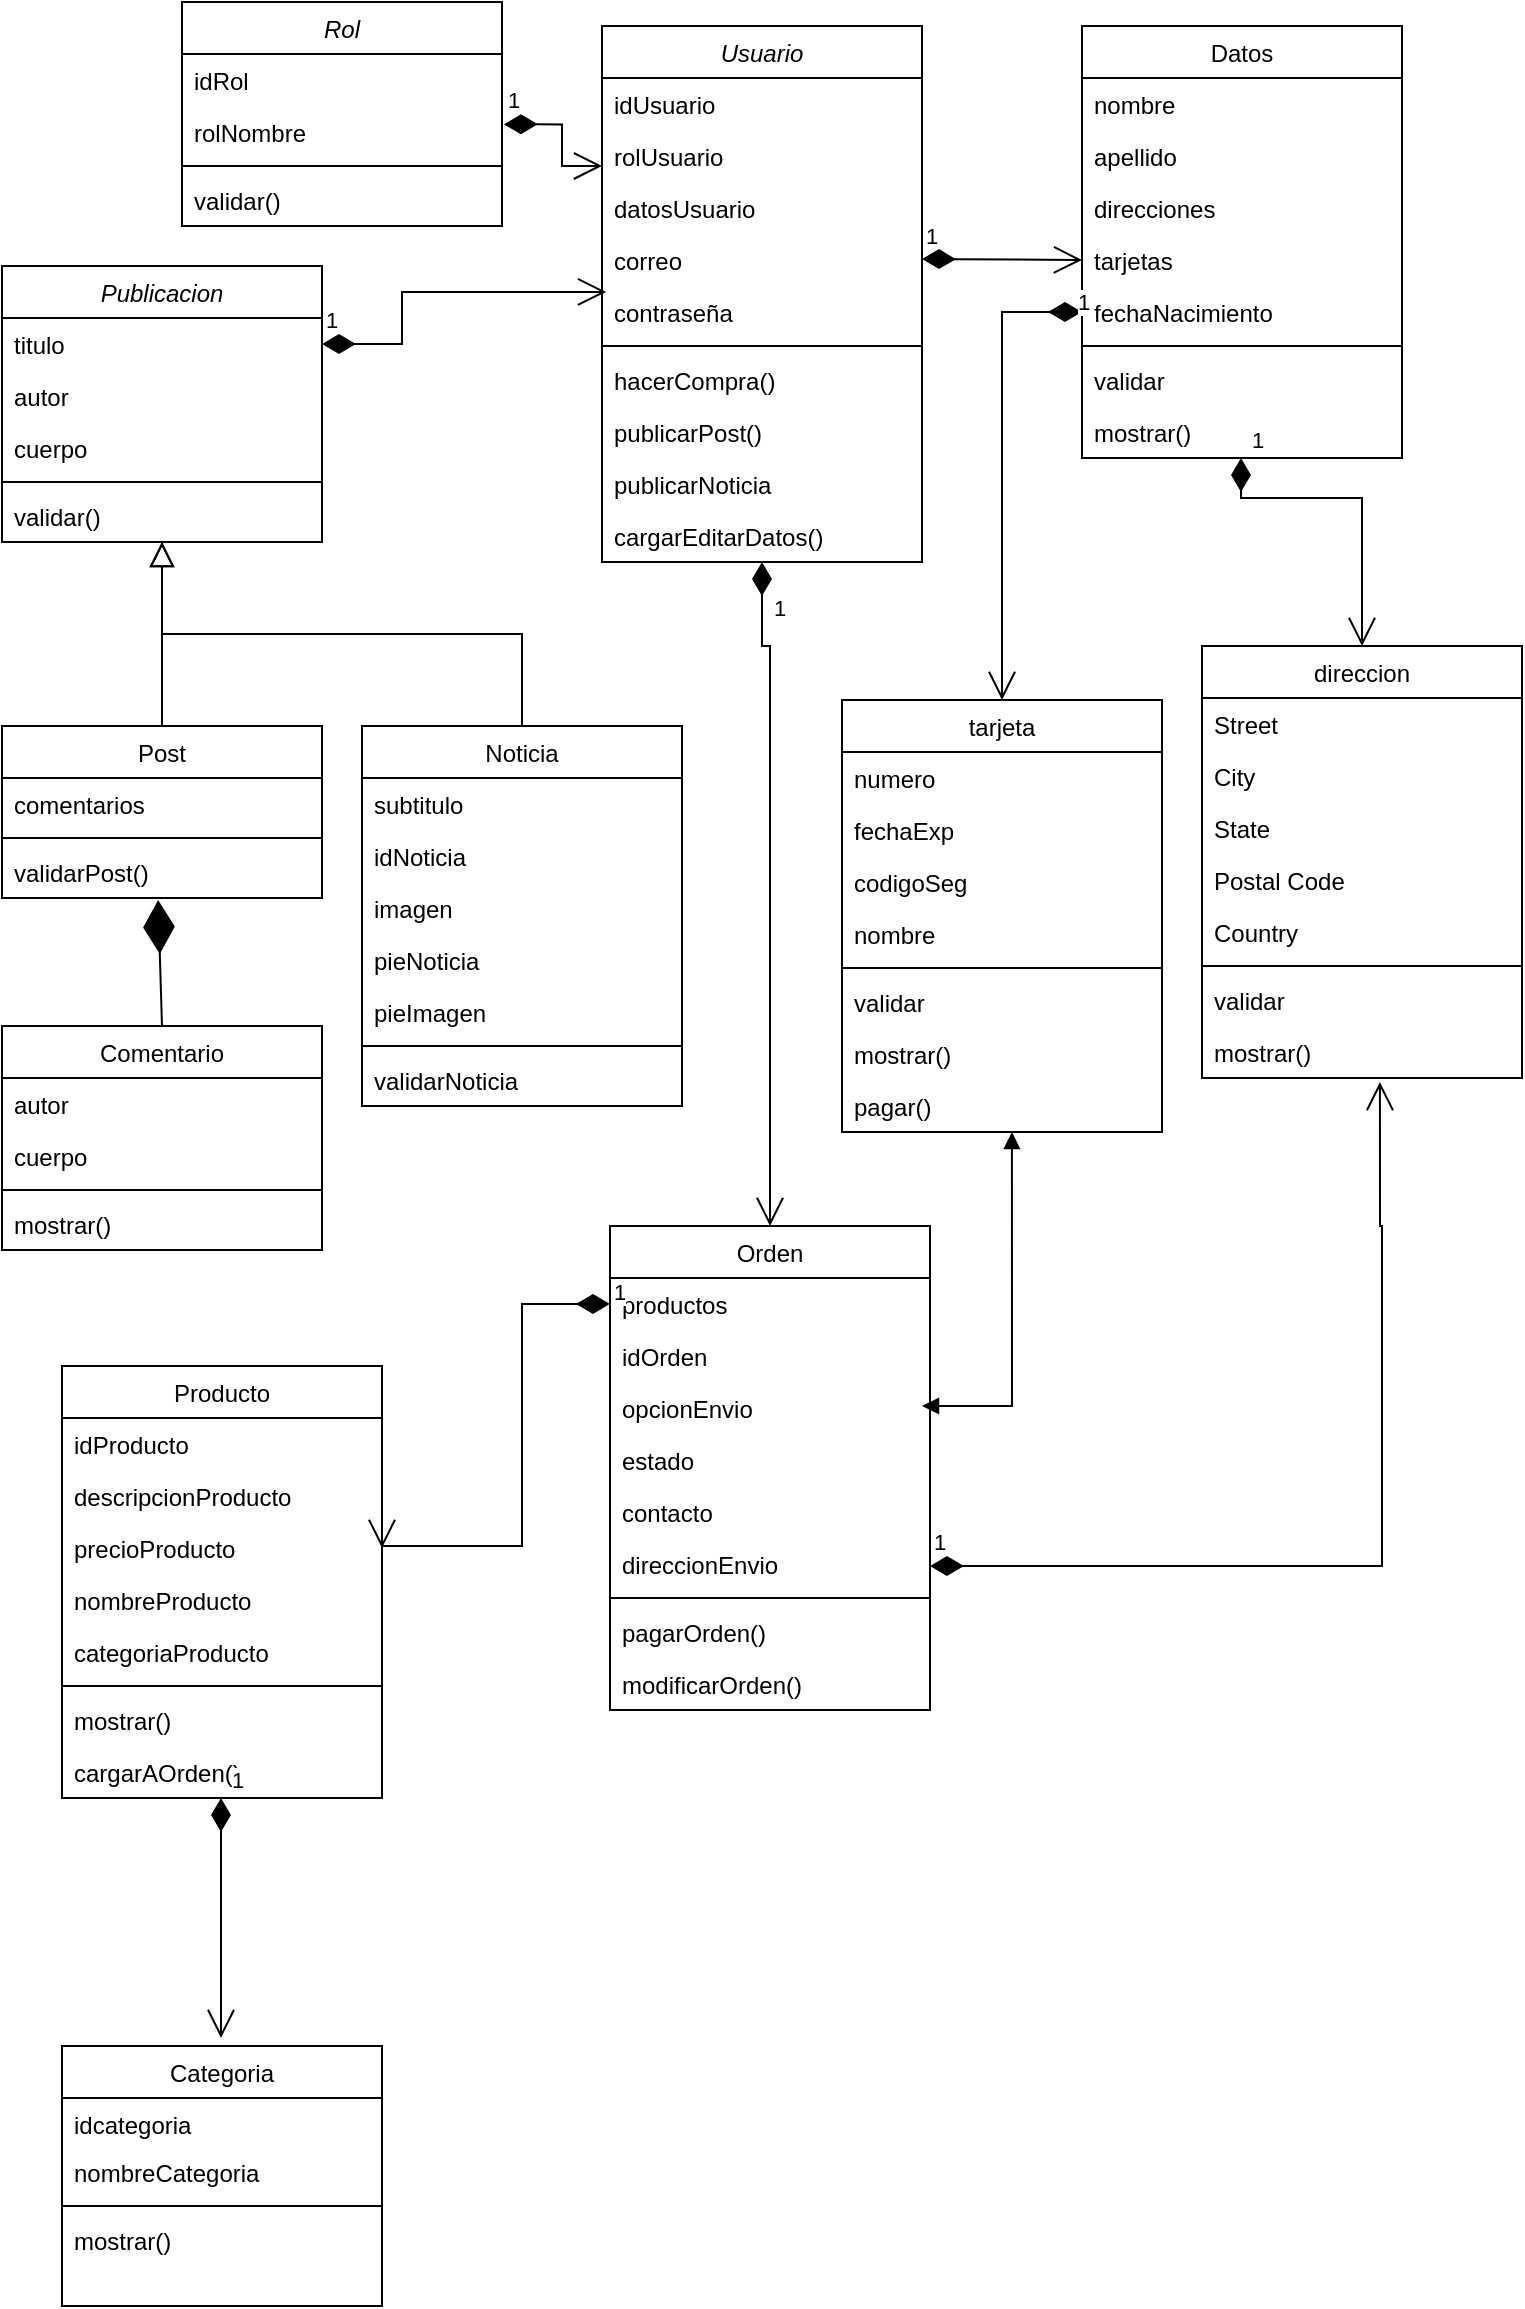 <mxfile version="20.5.1" type="device"><diagram id="C5RBs43oDa-KdzZeNtuy" name="Page-1"><mxGraphModel dx="782" dy="1605" grid="1" gridSize="10" guides="1" tooltips="1" connect="1" arrows="1" fold="1" page="1" pageScale="1" pageWidth="827" pageHeight="1169" math="0" shadow="0"><root><mxCell id="WIyWlLk6GJQsqaUBKTNV-0"/><mxCell id="WIyWlLk6GJQsqaUBKTNV-1" parent="WIyWlLk6GJQsqaUBKTNV-0"/><mxCell id="zkfFHV4jXpPFQw0GAbJ--0" value="Publicacion" style="swimlane;fontStyle=2;align=center;verticalAlign=top;childLayout=stackLayout;horizontal=1;startSize=26;horizontalStack=0;resizeParent=1;resizeLast=0;collapsible=1;marginBottom=0;rounded=0;shadow=0;strokeWidth=1;" parent="WIyWlLk6GJQsqaUBKTNV-1" vertex="1"><mxGeometry x="30" y="130" width="160" height="138" as="geometry"><mxRectangle x="220" y="120" width="160" height="26" as="alternateBounds"/></mxGeometry></mxCell><mxCell id="zkfFHV4jXpPFQw0GAbJ--1" value="titulo" style="text;align=left;verticalAlign=top;spacingLeft=4;spacingRight=4;overflow=hidden;rotatable=0;points=[[0,0.5],[1,0.5]];portConstraint=eastwest;" parent="zkfFHV4jXpPFQw0GAbJ--0" vertex="1"><mxGeometry y="26" width="160" height="26" as="geometry"/></mxCell><mxCell id="zkfFHV4jXpPFQw0GAbJ--2" value="autor" style="text;align=left;verticalAlign=top;spacingLeft=4;spacingRight=4;overflow=hidden;rotatable=0;points=[[0,0.5],[1,0.5]];portConstraint=eastwest;rounded=0;shadow=0;html=0;" parent="zkfFHV4jXpPFQw0GAbJ--0" vertex="1"><mxGeometry y="52" width="160" height="26" as="geometry"/></mxCell><mxCell id="zkfFHV4jXpPFQw0GAbJ--3" value="cuerpo" style="text;align=left;verticalAlign=top;spacingLeft=4;spacingRight=4;overflow=hidden;rotatable=0;points=[[0,0.5],[1,0.5]];portConstraint=eastwest;rounded=0;shadow=0;html=0;" parent="zkfFHV4jXpPFQw0GAbJ--0" vertex="1"><mxGeometry y="78" width="160" height="26" as="geometry"/></mxCell><mxCell id="zkfFHV4jXpPFQw0GAbJ--4" value="" style="line;html=1;strokeWidth=1;align=left;verticalAlign=middle;spacingTop=-1;spacingLeft=3;spacingRight=3;rotatable=0;labelPosition=right;points=[];portConstraint=eastwest;" parent="zkfFHV4jXpPFQw0GAbJ--0" vertex="1"><mxGeometry y="104" width="160" height="8" as="geometry"/></mxCell><mxCell id="zkfFHV4jXpPFQw0GAbJ--5" value="validar()" style="text;align=left;verticalAlign=top;spacingLeft=4;spacingRight=4;overflow=hidden;rotatable=0;points=[[0,0.5],[1,0.5]];portConstraint=eastwest;" parent="zkfFHV4jXpPFQw0GAbJ--0" vertex="1"><mxGeometry y="112" width="160" height="26" as="geometry"/></mxCell><mxCell id="zkfFHV4jXpPFQw0GAbJ--6" value="Post" style="swimlane;fontStyle=0;align=center;verticalAlign=top;childLayout=stackLayout;horizontal=1;startSize=26;horizontalStack=0;resizeParent=1;resizeLast=0;collapsible=1;marginBottom=0;rounded=0;shadow=0;strokeWidth=1;" parent="WIyWlLk6GJQsqaUBKTNV-1" vertex="1"><mxGeometry x="30" y="360" width="160" height="86" as="geometry"><mxRectangle x="130" y="380" width="160" height="26" as="alternateBounds"/></mxGeometry></mxCell><mxCell id="zkfFHV4jXpPFQw0GAbJ--7" value="comentarios" style="text;align=left;verticalAlign=top;spacingLeft=4;spacingRight=4;overflow=hidden;rotatable=0;points=[[0,0.5],[1,0.5]];portConstraint=eastwest;" parent="zkfFHV4jXpPFQw0GAbJ--6" vertex="1"><mxGeometry y="26" width="160" height="26" as="geometry"/></mxCell><mxCell id="zkfFHV4jXpPFQw0GAbJ--9" value="" style="line;html=1;strokeWidth=1;align=left;verticalAlign=middle;spacingTop=-1;spacingLeft=3;spacingRight=3;rotatable=0;labelPosition=right;points=[];portConstraint=eastwest;" parent="zkfFHV4jXpPFQw0GAbJ--6" vertex="1"><mxGeometry y="52" width="160" height="8" as="geometry"/></mxCell><mxCell id="zkfFHV4jXpPFQw0GAbJ--11" value="validarPost()" style="text;align=left;verticalAlign=top;spacingLeft=4;spacingRight=4;overflow=hidden;rotatable=0;points=[[0,0.5],[1,0.5]];portConstraint=eastwest;" parent="zkfFHV4jXpPFQw0GAbJ--6" vertex="1"><mxGeometry y="60" width="160" height="26" as="geometry"/></mxCell><mxCell id="zkfFHV4jXpPFQw0GAbJ--12" value="" style="endArrow=block;endSize=10;endFill=0;shadow=0;strokeWidth=1;rounded=0;edgeStyle=elbowEdgeStyle;elbow=vertical;" parent="WIyWlLk6GJQsqaUBKTNV-1" source="zkfFHV4jXpPFQw0GAbJ--6" target="zkfFHV4jXpPFQw0GAbJ--0" edge="1"><mxGeometry width="160" relative="1" as="geometry"><mxPoint x="200" y="203" as="sourcePoint"/><mxPoint x="200" y="203" as="targetPoint"/></mxGeometry></mxCell><mxCell id="zkfFHV4jXpPFQw0GAbJ--13" value="Noticia" style="swimlane;fontStyle=0;align=center;verticalAlign=top;childLayout=stackLayout;horizontal=1;startSize=26;horizontalStack=0;resizeParent=1;resizeLast=0;collapsible=1;marginBottom=0;rounded=0;shadow=0;strokeWidth=1;" parent="WIyWlLk6GJQsqaUBKTNV-1" vertex="1"><mxGeometry x="210" y="360" width="160" height="190" as="geometry"><mxRectangle x="340" y="380" width="170" height="26" as="alternateBounds"/></mxGeometry></mxCell><mxCell id="zkfFHV4jXpPFQw0GAbJ--14" value="subtitulo" style="text;align=left;verticalAlign=top;spacingLeft=4;spacingRight=4;overflow=hidden;rotatable=0;points=[[0,0.5],[1,0.5]];portConstraint=eastwest;" parent="zkfFHV4jXpPFQw0GAbJ--13" vertex="1"><mxGeometry y="26" width="160" height="26" as="geometry"/></mxCell><mxCell id="FnfgH-pdhBCsWZ1QdziP-16" value="idNoticia" style="text;align=left;verticalAlign=top;spacingLeft=4;spacingRight=4;overflow=hidden;rotatable=0;points=[[0,0.5],[1,0.5]];portConstraint=eastwest;" vertex="1" parent="zkfFHV4jXpPFQw0GAbJ--13"><mxGeometry y="52" width="160" height="26" as="geometry"/></mxCell><mxCell id="FnfgH-pdhBCsWZ1QdziP-15" value="imagen" style="text;align=left;verticalAlign=top;spacingLeft=4;spacingRight=4;overflow=hidden;rotatable=0;points=[[0,0.5],[1,0.5]];portConstraint=eastwest;" vertex="1" parent="zkfFHV4jXpPFQw0GAbJ--13"><mxGeometry y="78" width="160" height="26" as="geometry"/></mxCell><mxCell id="FnfgH-pdhBCsWZ1QdziP-13" value="pieNoticia" style="text;align=left;verticalAlign=top;spacingLeft=4;spacingRight=4;overflow=hidden;rotatable=0;points=[[0,0.5],[1,0.5]];portConstraint=eastwest;" vertex="1" parent="zkfFHV4jXpPFQw0GAbJ--13"><mxGeometry y="104" width="160" height="26" as="geometry"/></mxCell><mxCell id="FnfgH-pdhBCsWZ1QdziP-14" value="pieImagen" style="text;align=left;verticalAlign=top;spacingLeft=4;spacingRight=4;overflow=hidden;rotatable=0;points=[[0,0.5],[1,0.5]];portConstraint=eastwest;" vertex="1" parent="zkfFHV4jXpPFQw0GAbJ--13"><mxGeometry y="130" width="160" height="26" as="geometry"/></mxCell><mxCell id="zkfFHV4jXpPFQw0GAbJ--15" value="" style="line;html=1;strokeWidth=1;align=left;verticalAlign=middle;spacingTop=-1;spacingLeft=3;spacingRight=3;rotatable=0;labelPosition=right;points=[];portConstraint=eastwest;" parent="zkfFHV4jXpPFQw0GAbJ--13" vertex="1"><mxGeometry y="156" width="160" height="8" as="geometry"/></mxCell><mxCell id="FnfgH-pdhBCsWZ1QdziP-12" value="validarNoticia" style="text;align=left;verticalAlign=top;spacingLeft=4;spacingRight=4;overflow=hidden;rotatable=0;points=[[0,0.5],[1,0.5]];portConstraint=eastwest;" vertex="1" parent="zkfFHV4jXpPFQw0GAbJ--13"><mxGeometry y="164" width="160" height="26" as="geometry"/></mxCell><mxCell id="zkfFHV4jXpPFQw0GAbJ--16" value="" style="endArrow=block;endSize=10;endFill=0;shadow=0;strokeWidth=1;rounded=0;edgeStyle=elbowEdgeStyle;elbow=vertical;" parent="WIyWlLk6GJQsqaUBKTNV-1" source="zkfFHV4jXpPFQw0GAbJ--13" target="zkfFHV4jXpPFQw0GAbJ--0" edge="1"><mxGeometry width="160" relative="1" as="geometry"><mxPoint x="210" y="373" as="sourcePoint"/><mxPoint x="310" y="271" as="targetPoint"/></mxGeometry></mxCell><mxCell id="zkfFHV4jXpPFQw0GAbJ--17" value="Datos" style="swimlane;fontStyle=0;align=center;verticalAlign=top;childLayout=stackLayout;horizontal=1;startSize=26;horizontalStack=0;resizeParent=1;resizeLast=0;collapsible=1;marginBottom=0;rounded=0;shadow=0;strokeWidth=1;" parent="WIyWlLk6GJQsqaUBKTNV-1" vertex="1"><mxGeometry x="570" y="10" width="160" height="216" as="geometry"><mxRectangle x="550" y="140" width="160" height="26" as="alternateBounds"/></mxGeometry></mxCell><mxCell id="zkfFHV4jXpPFQw0GAbJ--18" value="nombre" style="text;align=left;verticalAlign=top;spacingLeft=4;spacingRight=4;overflow=hidden;rotatable=0;points=[[0,0.5],[1,0.5]];portConstraint=eastwest;" parent="zkfFHV4jXpPFQw0GAbJ--17" vertex="1"><mxGeometry y="26" width="160" height="26" as="geometry"/></mxCell><mxCell id="zkfFHV4jXpPFQw0GAbJ--19" value="apellido" style="text;align=left;verticalAlign=top;spacingLeft=4;spacingRight=4;overflow=hidden;rotatable=0;points=[[0,0.5],[1,0.5]];portConstraint=eastwest;rounded=0;shadow=0;html=0;" parent="zkfFHV4jXpPFQw0GAbJ--17" vertex="1"><mxGeometry y="52" width="160" height="26" as="geometry"/></mxCell><mxCell id="zkfFHV4jXpPFQw0GAbJ--20" value="direcciones" style="text;align=left;verticalAlign=top;spacingLeft=4;spacingRight=4;overflow=hidden;rotatable=0;points=[[0,0.5],[1,0.5]];portConstraint=eastwest;rounded=0;shadow=0;html=0;" parent="zkfFHV4jXpPFQw0GAbJ--17" vertex="1"><mxGeometry y="78" width="160" height="26" as="geometry"/></mxCell><mxCell id="FnfgH-pdhBCsWZ1QdziP-44" value="1" style="endArrow=open;html=1;endSize=12;startArrow=diamondThin;startSize=14;startFill=1;edgeStyle=orthogonalEdgeStyle;align=left;verticalAlign=bottom;rounded=0;entryX=0;entryY=0.5;entryDx=0;entryDy=0;" edge="1" parent="zkfFHV4jXpPFQw0GAbJ--17" target="zkfFHV4jXpPFQw0GAbJ--21"><mxGeometry x="-1" y="3" relative="1" as="geometry"><mxPoint x="-80" y="116.5" as="sourcePoint"/><mxPoint x="80" y="116.5" as="targetPoint"/><Array as="points"/></mxGeometry></mxCell><mxCell id="zkfFHV4jXpPFQw0GAbJ--21" value="tarjetas" style="text;align=left;verticalAlign=top;spacingLeft=4;spacingRight=4;overflow=hidden;rotatable=0;points=[[0,0.5],[1,0.5]];portConstraint=eastwest;rounded=0;shadow=0;html=0;" parent="zkfFHV4jXpPFQw0GAbJ--17" vertex="1"><mxGeometry y="104" width="160" height="26" as="geometry"/></mxCell><mxCell id="zkfFHV4jXpPFQw0GAbJ--22" value="fechaNacimiento" style="text;align=left;verticalAlign=top;spacingLeft=4;spacingRight=4;overflow=hidden;rotatable=0;points=[[0,0.5],[1,0.5]];portConstraint=eastwest;rounded=0;shadow=0;html=0;" parent="zkfFHV4jXpPFQw0GAbJ--17" vertex="1"><mxGeometry y="130" width="160" height="26" as="geometry"/></mxCell><mxCell id="zkfFHV4jXpPFQw0GAbJ--23" value="" style="line;html=1;strokeWidth=1;align=left;verticalAlign=middle;spacingTop=-1;spacingLeft=3;spacingRight=3;rotatable=0;labelPosition=right;points=[];portConstraint=eastwest;" parent="zkfFHV4jXpPFQw0GAbJ--17" vertex="1"><mxGeometry y="156" width="160" height="8" as="geometry"/></mxCell><mxCell id="zkfFHV4jXpPFQw0GAbJ--24" value="validar" style="text;align=left;verticalAlign=top;spacingLeft=4;spacingRight=4;overflow=hidden;rotatable=0;points=[[0,0.5],[1,0.5]];portConstraint=eastwest;" parent="zkfFHV4jXpPFQw0GAbJ--17" vertex="1"><mxGeometry y="164" width="160" height="26" as="geometry"/></mxCell><mxCell id="zkfFHV4jXpPFQw0GAbJ--25" value="mostrar()" style="text;align=left;verticalAlign=top;spacingLeft=4;spacingRight=4;overflow=hidden;rotatable=0;points=[[0,0.5],[1,0.5]];portConstraint=eastwest;" parent="zkfFHV4jXpPFQw0GAbJ--17" vertex="1"><mxGeometry y="190" width="160" height="26" as="geometry"/></mxCell><mxCell id="FnfgH-pdhBCsWZ1QdziP-1" value="Usuario" style="swimlane;fontStyle=2;align=center;verticalAlign=top;childLayout=stackLayout;horizontal=1;startSize=26;horizontalStack=0;resizeParent=1;resizeLast=0;collapsible=1;marginBottom=0;rounded=0;shadow=0;strokeWidth=1;" vertex="1" parent="WIyWlLk6GJQsqaUBKTNV-1"><mxGeometry x="330" y="10" width="160" height="268" as="geometry"><mxRectangle x="330" y="10" width="160" height="26" as="alternateBounds"/></mxGeometry></mxCell><mxCell id="FnfgH-pdhBCsWZ1QdziP-2" value="idUsuario" style="text;align=left;verticalAlign=top;spacingLeft=4;spacingRight=4;overflow=hidden;rotatable=0;points=[[0,0.5],[1,0.5]];portConstraint=eastwest;" vertex="1" parent="FnfgH-pdhBCsWZ1QdziP-1"><mxGeometry y="26" width="160" height="26" as="geometry"/></mxCell><mxCell id="FnfgH-pdhBCsWZ1QdziP-11" value="rolUsuario" style="text;align=left;verticalAlign=top;spacingLeft=4;spacingRight=4;overflow=hidden;rotatable=0;points=[[0,0.5],[1,0.5]];portConstraint=eastwest;" vertex="1" parent="FnfgH-pdhBCsWZ1QdziP-1"><mxGeometry y="52" width="160" height="26" as="geometry"/></mxCell><mxCell id="FnfgH-pdhBCsWZ1QdziP-7" value="datosUsuario" style="text;align=left;verticalAlign=top;spacingLeft=4;spacingRight=4;overflow=hidden;rotatable=0;points=[[0,0.5],[1,0.5]];portConstraint=eastwest;" vertex="1" parent="FnfgH-pdhBCsWZ1QdziP-1"><mxGeometry y="78" width="160" height="26" as="geometry"/></mxCell><mxCell id="FnfgH-pdhBCsWZ1QdziP-3" value="correo" style="text;align=left;verticalAlign=top;spacingLeft=4;spacingRight=4;overflow=hidden;rotatable=0;points=[[0,0.5],[1,0.5]];portConstraint=eastwest;rounded=0;shadow=0;html=0;" vertex="1" parent="FnfgH-pdhBCsWZ1QdziP-1"><mxGeometry y="104" width="160" height="26" as="geometry"/></mxCell><mxCell id="FnfgH-pdhBCsWZ1QdziP-4" value="contraseña" style="text;align=left;verticalAlign=top;spacingLeft=4;spacingRight=4;overflow=hidden;rotatable=0;points=[[0,0.5],[1,0.5]];portConstraint=eastwest;rounded=0;shadow=0;html=0;" vertex="1" parent="FnfgH-pdhBCsWZ1QdziP-1"><mxGeometry y="130" width="160" height="26" as="geometry"/></mxCell><mxCell id="FnfgH-pdhBCsWZ1QdziP-5" value="" style="line;html=1;strokeWidth=1;align=left;verticalAlign=middle;spacingTop=-1;spacingLeft=3;spacingRight=3;rotatable=0;labelPosition=right;points=[];portConstraint=eastwest;" vertex="1" parent="FnfgH-pdhBCsWZ1QdziP-1"><mxGeometry y="156" width="160" height="8" as="geometry"/></mxCell><mxCell id="FnfgH-pdhBCsWZ1QdziP-6" value="hacerCompra()" style="text;align=left;verticalAlign=top;spacingLeft=4;spacingRight=4;overflow=hidden;rotatable=0;points=[[0,0.5],[1,0.5]];portConstraint=eastwest;" vertex="1" parent="FnfgH-pdhBCsWZ1QdziP-1"><mxGeometry y="164" width="160" height="26" as="geometry"/></mxCell><mxCell id="FnfgH-pdhBCsWZ1QdziP-8" value="publicarPost()" style="text;align=left;verticalAlign=top;spacingLeft=4;spacingRight=4;overflow=hidden;rotatable=0;points=[[0,0.5],[1,0.5]];portConstraint=eastwest;" vertex="1" parent="FnfgH-pdhBCsWZ1QdziP-1"><mxGeometry y="190" width="160" height="26" as="geometry"/></mxCell><mxCell id="FnfgH-pdhBCsWZ1QdziP-9" value="publicarNoticia" style="text;align=left;verticalAlign=top;spacingLeft=4;spacingRight=4;overflow=hidden;rotatable=0;points=[[0,0.5],[1,0.5]];portConstraint=eastwest;" vertex="1" parent="FnfgH-pdhBCsWZ1QdziP-1"><mxGeometry y="216" width="160" height="26" as="geometry"/></mxCell><mxCell id="FnfgH-pdhBCsWZ1QdziP-10" value="cargarEditarDatos()" style="text;align=left;verticalAlign=top;spacingLeft=4;spacingRight=4;overflow=hidden;rotatable=0;points=[[0,0.5],[1,0.5]];portConstraint=eastwest;" vertex="1" parent="FnfgH-pdhBCsWZ1QdziP-1"><mxGeometry y="242" width="160" height="26" as="geometry"/></mxCell><mxCell id="FnfgH-pdhBCsWZ1QdziP-17" value="Comentario" style="swimlane;fontStyle=0;align=center;verticalAlign=top;childLayout=stackLayout;horizontal=1;startSize=26;horizontalStack=0;resizeParent=1;resizeLast=0;collapsible=1;marginBottom=0;rounded=0;shadow=0;strokeWidth=1;" vertex="1" parent="WIyWlLk6GJQsqaUBKTNV-1"><mxGeometry x="30" y="510" width="160" height="112" as="geometry"><mxRectangle x="130" y="380" width="160" height="26" as="alternateBounds"/></mxGeometry></mxCell><mxCell id="FnfgH-pdhBCsWZ1QdziP-18" value="autor" style="text;align=left;verticalAlign=top;spacingLeft=4;spacingRight=4;overflow=hidden;rotatable=0;points=[[0,0.5],[1,0.5]];portConstraint=eastwest;" vertex="1" parent="FnfgH-pdhBCsWZ1QdziP-17"><mxGeometry y="26" width="160" height="26" as="geometry"/></mxCell><mxCell id="FnfgH-pdhBCsWZ1QdziP-21" value="cuerpo" style="text;align=left;verticalAlign=top;spacingLeft=4;spacingRight=4;overflow=hidden;rotatable=0;points=[[0,0.5],[1,0.5]];portConstraint=eastwest;" vertex="1" parent="FnfgH-pdhBCsWZ1QdziP-17"><mxGeometry y="52" width="160" height="26" as="geometry"/></mxCell><mxCell id="FnfgH-pdhBCsWZ1QdziP-19" value="" style="line;html=1;strokeWidth=1;align=left;verticalAlign=middle;spacingTop=-1;spacingLeft=3;spacingRight=3;rotatable=0;labelPosition=right;points=[];portConstraint=eastwest;" vertex="1" parent="FnfgH-pdhBCsWZ1QdziP-17"><mxGeometry y="78" width="160" height="8" as="geometry"/></mxCell><mxCell id="FnfgH-pdhBCsWZ1QdziP-20" value="mostrar()" style="text;align=left;verticalAlign=top;spacingLeft=4;spacingRight=4;overflow=hidden;rotatable=0;points=[[0,0.5],[1,0.5]];portConstraint=eastwest;" vertex="1" parent="FnfgH-pdhBCsWZ1QdziP-17"><mxGeometry y="86" width="160" height="26" as="geometry"/></mxCell><mxCell id="FnfgH-pdhBCsWZ1QdziP-22" value="" style="endArrow=diamondThin;endFill=1;endSize=24;html=1;rounded=0;entryX=0.488;entryY=1.038;entryDx=0;entryDy=0;entryPerimeter=0;exitX=0.5;exitY=0;exitDx=0;exitDy=0;" edge="1" parent="WIyWlLk6GJQsqaUBKTNV-1" source="FnfgH-pdhBCsWZ1QdziP-17" target="zkfFHV4jXpPFQw0GAbJ--11"><mxGeometry width="160" relative="1" as="geometry"><mxPoint x="60" y="566" as="sourcePoint"/><mxPoint x="70" y="446" as="targetPoint"/></mxGeometry></mxCell><mxCell id="FnfgH-pdhBCsWZ1QdziP-23" value="direccion" style="swimlane;fontStyle=0;align=center;verticalAlign=top;childLayout=stackLayout;horizontal=1;startSize=26;horizontalStack=0;resizeParent=1;resizeLast=0;collapsible=1;marginBottom=0;rounded=0;shadow=0;strokeWidth=1;" vertex="1" parent="WIyWlLk6GJQsqaUBKTNV-1"><mxGeometry x="630" y="320" width="160" height="216" as="geometry"><mxRectangle x="550" y="140" width="160" height="26" as="alternateBounds"/></mxGeometry></mxCell><mxCell id="FnfgH-pdhBCsWZ1QdziP-24" value="Street" style="text;align=left;verticalAlign=top;spacingLeft=4;spacingRight=4;overflow=hidden;rotatable=0;points=[[0,0.5],[1,0.5]];portConstraint=eastwest;" vertex="1" parent="FnfgH-pdhBCsWZ1QdziP-23"><mxGeometry y="26" width="160" height="26" as="geometry"/></mxCell><mxCell id="FnfgH-pdhBCsWZ1QdziP-25" value="City" style="text;align=left;verticalAlign=top;spacingLeft=4;spacingRight=4;overflow=hidden;rotatable=0;points=[[0,0.5],[1,0.5]];portConstraint=eastwest;rounded=0;shadow=0;html=0;" vertex="1" parent="FnfgH-pdhBCsWZ1QdziP-23"><mxGeometry y="52" width="160" height="26" as="geometry"/></mxCell><mxCell id="FnfgH-pdhBCsWZ1QdziP-26" value="State" style="text;align=left;verticalAlign=top;spacingLeft=4;spacingRight=4;overflow=hidden;rotatable=0;points=[[0,0.5],[1,0.5]];portConstraint=eastwest;rounded=0;shadow=0;html=0;" vertex="1" parent="FnfgH-pdhBCsWZ1QdziP-23"><mxGeometry y="78" width="160" height="26" as="geometry"/></mxCell><mxCell id="FnfgH-pdhBCsWZ1QdziP-27" value="Postal Code" style="text;align=left;verticalAlign=top;spacingLeft=4;spacingRight=4;overflow=hidden;rotatable=0;points=[[0,0.5],[1,0.5]];portConstraint=eastwest;rounded=0;shadow=0;html=0;" vertex="1" parent="FnfgH-pdhBCsWZ1QdziP-23"><mxGeometry y="104" width="160" height="26" as="geometry"/></mxCell><mxCell id="FnfgH-pdhBCsWZ1QdziP-28" value="Country" style="text;align=left;verticalAlign=top;spacingLeft=4;spacingRight=4;overflow=hidden;rotatable=0;points=[[0,0.5],[1,0.5]];portConstraint=eastwest;rounded=0;shadow=0;html=0;" vertex="1" parent="FnfgH-pdhBCsWZ1QdziP-23"><mxGeometry y="130" width="160" height="26" as="geometry"/></mxCell><mxCell id="FnfgH-pdhBCsWZ1QdziP-29" value="" style="line;html=1;strokeWidth=1;align=left;verticalAlign=middle;spacingTop=-1;spacingLeft=3;spacingRight=3;rotatable=0;labelPosition=right;points=[];portConstraint=eastwest;" vertex="1" parent="FnfgH-pdhBCsWZ1QdziP-23"><mxGeometry y="156" width="160" height="8" as="geometry"/></mxCell><mxCell id="FnfgH-pdhBCsWZ1QdziP-30" value="validar" style="text;align=left;verticalAlign=top;spacingLeft=4;spacingRight=4;overflow=hidden;rotatable=0;points=[[0,0.5],[1,0.5]];portConstraint=eastwest;" vertex="1" parent="FnfgH-pdhBCsWZ1QdziP-23"><mxGeometry y="164" width="160" height="26" as="geometry"/></mxCell><mxCell id="FnfgH-pdhBCsWZ1QdziP-31" value="mostrar()" style="text;align=left;verticalAlign=top;spacingLeft=4;spacingRight=4;overflow=hidden;rotatable=0;points=[[0,0.5],[1,0.5]];portConstraint=eastwest;" vertex="1" parent="FnfgH-pdhBCsWZ1QdziP-23"><mxGeometry y="190" width="160" height="26" as="geometry"/></mxCell><mxCell id="FnfgH-pdhBCsWZ1QdziP-32" value="tarjeta" style="swimlane;fontStyle=0;align=center;verticalAlign=top;childLayout=stackLayout;horizontal=1;startSize=26;horizontalStack=0;resizeParent=1;resizeLast=0;collapsible=1;marginBottom=0;rounded=0;shadow=0;strokeWidth=1;" vertex="1" parent="WIyWlLk6GJQsqaUBKTNV-1"><mxGeometry x="450" y="347" width="160" height="216" as="geometry"><mxRectangle x="550" y="140" width="160" height="26" as="alternateBounds"/></mxGeometry></mxCell><mxCell id="FnfgH-pdhBCsWZ1QdziP-33" value="numero" style="text;align=left;verticalAlign=top;spacingLeft=4;spacingRight=4;overflow=hidden;rotatable=0;points=[[0,0.5],[1,0.5]];portConstraint=eastwest;" vertex="1" parent="FnfgH-pdhBCsWZ1QdziP-32"><mxGeometry y="26" width="160" height="26" as="geometry"/></mxCell><mxCell id="FnfgH-pdhBCsWZ1QdziP-34" value="fechaExp" style="text;align=left;verticalAlign=top;spacingLeft=4;spacingRight=4;overflow=hidden;rotatable=0;points=[[0,0.5],[1,0.5]];portConstraint=eastwest;rounded=0;shadow=0;html=0;" vertex="1" parent="FnfgH-pdhBCsWZ1QdziP-32"><mxGeometry y="52" width="160" height="26" as="geometry"/></mxCell><mxCell id="FnfgH-pdhBCsWZ1QdziP-35" value="codigoSeg" style="text;align=left;verticalAlign=top;spacingLeft=4;spacingRight=4;overflow=hidden;rotatable=0;points=[[0,0.5],[1,0.5]];portConstraint=eastwest;rounded=0;shadow=0;html=0;" vertex="1" parent="FnfgH-pdhBCsWZ1QdziP-32"><mxGeometry y="78" width="160" height="26" as="geometry"/></mxCell><mxCell id="FnfgH-pdhBCsWZ1QdziP-36" value="nombre" style="text;align=left;verticalAlign=top;spacingLeft=4;spacingRight=4;overflow=hidden;rotatable=0;points=[[0,0.5],[1,0.5]];portConstraint=eastwest;rounded=0;shadow=0;html=0;" vertex="1" parent="FnfgH-pdhBCsWZ1QdziP-32"><mxGeometry y="104" width="160" height="26" as="geometry"/></mxCell><mxCell id="FnfgH-pdhBCsWZ1QdziP-38" value="" style="line;html=1;strokeWidth=1;align=left;verticalAlign=middle;spacingTop=-1;spacingLeft=3;spacingRight=3;rotatable=0;labelPosition=right;points=[];portConstraint=eastwest;" vertex="1" parent="FnfgH-pdhBCsWZ1QdziP-32"><mxGeometry y="130" width="160" height="8" as="geometry"/></mxCell><mxCell id="FnfgH-pdhBCsWZ1QdziP-39" value="validar" style="text;align=left;verticalAlign=top;spacingLeft=4;spacingRight=4;overflow=hidden;rotatable=0;points=[[0,0.5],[1,0.5]];portConstraint=eastwest;" vertex="1" parent="FnfgH-pdhBCsWZ1QdziP-32"><mxGeometry y="138" width="160" height="26" as="geometry"/></mxCell><mxCell id="FnfgH-pdhBCsWZ1QdziP-40" value="mostrar()" style="text;align=left;verticalAlign=top;spacingLeft=4;spacingRight=4;overflow=hidden;rotatable=0;points=[[0,0.5],[1,0.5]];portConstraint=eastwest;" vertex="1" parent="FnfgH-pdhBCsWZ1QdziP-32"><mxGeometry y="164" width="160" height="26" as="geometry"/></mxCell><mxCell id="FnfgH-pdhBCsWZ1QdziP-42" value="pagar()" style="text;align=left;verticalAlign=top;spacingLeft=4;spacingRight=4;overflow=hidden;rotatable=0;points=[[0,0.5],[1,0.5]];portConstraint=eastwest;" vertex="1" parent="FnfgH-pdhBCsWZ1QdziP-32"><mxGeometry y="190" width="160" height="26" as="geometry"/></mxCell><mxCell id="FnfgH-pdhBCsWZ1QdziP-46" value="1" style="endArrow=open;html=1;endSize=12;startArrow=diamondThin;startSize=14;startFill=1;edgeStyle=orthogonalEdgeStyle;align=left;verticalAlign=bottom;rounded=0;entryX=0.5;entryY=0;entryDx=0;entryDy=0;" edge="1" parent="WIyWlLk6GJQsqaUBKTNV-1" target="FnfgH-pdhBCsWZ1QdziP-23"><mxGeometry x="-1" y="3" relative="1" as="geometry"><mxPoint x="649.5" y="226" as="sourcePoint"/><mxPoint x="650" y="310" as="targetPoint"/><Array as="points"><mxPoint x="650" y="246"/><mxPoint x="710" y="246"/></Array></mxGeometry></mxCell><mxCell id="FnfgH-pdhBCsWZ1QdziP-47" value="1" style="endArrow=open;html=1;endSize=12;startArrow=diamondThin;startSize=14;startFill=1;edgeStyle=orthogonalEdgeStyle;align=left;verticalAlign=bottom;rounded=0;entryX=0.5;entryY=0;entryDx=0;entryDy=0;exitX=0;exitY=0.5;exitDx=0;exitDy=0;" edge="1" parent="WIyWlLk6GJQsqaUBKTNV-1" source="zkfFHV4jXpPFQw0GAbJ--22" target="FnfgH-pdhBCsWZ1QdziP-32"><mxGeometry x="-1" y="14" relative="1" as="geometry"><mxPoint x="659.5" y="236" as="sourcePoint"/><mxPoint x="720" y="330" as="targetPoint"/><Array as="points"><mxPoint x="530" y="153"/></Array><mxPoint x="-4" y="-10" as="offset"/></mxGeometry></mxCell><mxCell id="FnfgH-pdhBCsWZ1QdziP-48" value="1" style="endArrow=open;html=1;endSize=12;startArrow=diamondThin;startSize=14;startFill=1;edgeStyle=orthogonalEdgeStyle;align=left;verticalAlign=bottom;rounded=0;entryX=0.013;entryY=0.115;entryDx=0;entryDy=0;entryPerimeter=0;" edge="1" parent="WIyWlLk6GJQsqaUBKTNV-1" source="zkfFHV4jXpPFQw0GAbJ--1" target="FnfgH-pdhBCsWZ1QdziP-4"><mxGeometry x="-1" y="3" relative="1" as="geometry"><mxPoint x="240" y="139.5" as="sourcePoint"/><mxPoint x="320" y="140" as="targetPoint"/><Array as="points"><mxPoint x="230" y="169"/><mxPoint x="230" y="143"/></Array></mxGeometry></mxCell><mxCell id="FnfgH-pdhBCsWZ1QdziP-49" value="1" style="endArrow=open;html=1;endSize=12;startArrow=diamondThin;startSize=14;startFill=1;edgeStyle=orthogonalEdgeStyle;align=left;verticalAlign=bottom;rounded=0;exitX=0.5;exitY=1;exitDx=0;exitDy=0;entryX=0.5;entryY=0;entryDx=0;entryDy=0;" edge="1" parent="WIyWlLk6GJQsqaUBKTNV-1" source="FnfgH-pdhBCsWZ1QdziP-1" target="FnfgH-pdhBCsWZ1QdziP-67"><mxGeometry x="-0.729" y="10" relative="1" as="geometry"><mxPoint x="400" y="300" as="sourcePoint"/><mxPoint x="410" y="630" as="targetPoint"/><Array as="points"><mxPoint x="410" y="320"/><mxPoint x="414" y="320"/></Array><mxPoint as="offset"/></mxGeometry></mxCell><mxCell id="FnfgH-pdhBCsWZ1QdziP-57" value="Rol" style="swimlane;fontStyle=2;align=center;verticalAlign=top;childLayout=stackLayout;horizontal=1;startSize=26;horizontalStack=0;resizeParent=1;resizeLast=0;collapsible=1;marginBottom=0;rounded=0;shadow=0;strokeWidth=1;" vertex="1" parent="WIyWlLk6GJQsqaUBKTNV-1"><mxGeometry x="120" y="-2" width="160" height="112" as="geometry"><mxRectangle x="220" y="120" width="160" height="26" as="alternateBounds"/></mxGeometry></mxCell><mxCell id="FnfgH-pdhBCsWZ1QdziP-58" value="idRol" style="text;align=left;verticalAlign=top;spacingLeft=4;spacingRight=4;overflow=hidden;rotatable=0;points=[[0,0.5],[1,0.5]];portConstraint=eastwest;" vertex="1" parent="FnfgH-pdhBCsWZ1QdziP-57"><mxGeometry y="26" width="160" height="26" as="geometry"/></mxCell><mxCell id="FnfgH-pdhBCsWZ1QdziP-59" value="rolNombre" style="text;align=left;verticalAlign=top;spacingLeft=4;spacingRight=4;overflow=hidden;rotatable=0;points=[[0,0.5],[1,0.5]];portConstraint=eastwest;rounded=0;shadow=0;html=0;" vertex="1" parent="FnfgH-pdhBCsWZ1QdziP-57"><mxGeometry y="52" width="160" height="26" as="geometry"/></mxCell><mxCell id="FnfgH-pdhBCsWZ1QdziP-61" value="" style="line;html=1;strokeWidth=1;align=left;verticalAlign=middle;spacingTop=-1;spacingLeft=3;spacingRight=3;rotatable=0;labelPosition=right;points=[];portConstraint=eastwest;" vertex="1" parent="FnfgH-pdhBCsWZ1QdziP-57"><mxGeometry y="78" width="160" height="8" as="geometry"/></mxCell><mxCell id="FnfgH-pdhBCsWZ1QdziP-62" value="validar()" style="text;align=left;verticalAlign=top;spacingLeft=4;spacingRight=4;overflow=hidden;rotatable=0;points=[[0,0.5],[1,0.5]];portConstraint=eastwest;" vertex="1" parent="FnfgH-pdhBCsWZ1QdziP-57"><mxGeometry y="86" width="160" height="26" as="geometry"/></mxCell><mxCell id="FnfgH-pdhBCsWZ1QdziP-63" value="1" style="endArrow=open;html=1;endSize=12;startArrow=diamondThin;startSize=14;startFill=1;edgeStyle=orthogonalEdgeStyle;align=left;verticalAlign=bottom;rounded=0;entryX=0;entryY=0.692;entryDx=0;entryDy=0;entryPerimeter=0;exitX=1.006;exitY=0.352;exitDx=0;exitDy=0;exitPerimeter=0;" edge="1" parent="WIyWlLk6GJQsqaUBKTNV-1" source="FnfgH-pdhBCsWZ1QdziP-59" target="FnfgH-pdhBCsWZ1QdziP-11"><mxGeometry x="-1" y="3" relative="1" as="geometry"><mxPoint x="200" y="179.029" as="sourcePoint"/><mxPoint x="342.08" y="152.99" as="targetPoint"/><Array as="points"><mxPoint x="310" y="59"/><mxPoint x="310" y="80"/></Array></mxGeometry></mxCell><mxCell id="FnfgH-pdhBCsWZ1QdziP-67" value="Orden" style="swimlane;fontStyle=0;align=center;verticalAlign=top;childLayout=stackLayout;horizontal=1;startSize=26;horizontalStack=0;resizeParent=1;resizeLast=0;collapsible=1;marginBottom=0;rounded=0;shadow=0;strokeWidth=1;" vertex="1" parent="WIyWlLk6GJQsqaUBKTNV-1"><mxGeometry x="334" y="610" width="160" height="242" as="geometry"><mxRectangle x="340" y="380" width="170" height="26" as="alternateBounds"/></mxGeometry></mxCell><mxCell id="FnfgH-pdhBCsWZ1QdziP-68" value="productos" style="text;align=left;verticalAlign=top;spacingLeft=4;spacingRight=4;overflow=hidden;rotatable=0;points=[[0,0.5],[1,0.5]];portConstraint=eastwest;" vertex="1" parent="FnfgH-pdhBCsWZ1QdziP-67"><mxGeometry y="26" width="160" height="26" as="geometry"/></mxCell><mxCell id="FnfgH-pdhBCsWZ1QdziP-69" value="idOrden" style="text;align=left;verticalAlign=top;spacingLeft=4;spacingRight=4;overflow=hidden;rotatable=0;points=[[0,0.5],[1,0.5]];portConstraint=eastwest;" vertex="1" parent="FnfgH-pdhBCsWZ1QdziP-67"><mxGeometry y="52" width="160" height="26" as="geometry"/></mxCell><mxCell id="FnfgH-pdhBCsWZ1QdziP-70" value="opcionEnvio" style="text;align=left;verticalAlign=top;spacingLeft=4;spacingRight=4;overflow=hidden;rotatable=0;points=[[0,0.5],[1,0.5]];portConstraint=eastwest;" vertex="1" parent="FnfgH-pdhBCsWZ1QdziP-67"><mxGeometry y="78" width="160" height="26" as="geometry"/></mxCell><mxCell id="FnfgH-pdhBCsWZ1QdziP-71" value="estado" style="text;align=left;verticalAlign=top;spacingLeft=4;spacingRight=4;overflow=hidden;rotatable=0;points=[[0,0.5],[1,0.5]];portConstraint=eastwest;" vertex="1" parent="FnfgH-pdhBCsWZ1QdziP-67"><mxGeometry y="104" width="160" height="26" as="geometry"/></mxCell><mxCell id="FnfgH-pdhBCsWZ1QdziP-72" value="contacto" style="text;align=left;verticalAlign=top;spacingLeft=4;spacingRight=4;overflow=hidden;rotatable=0;points=[[0,0.5],[1,0.5]];portConstraint=eastwest;" vertex="1" parent="FnfgH-pdhBCsWZ1QdziP-67"><mxGeometry y="130" width="160" height="26" as="geometry"/></mxCell><mxCell id="FnfgH-pdhBCsWZ1QdziP-76" value="direccionEnvio" style="text;align=left;verticalAlign=top;spacingLeft=4;spacingRight=4;overflow=hidden;rotatable=0;points=[[0,0.5],[1,0.5]];portConstraint=eastwest;" vertex="1" parent="FnfgH-pdhBCsWZ1QdziP-67"><mxGeometry y="156" width="160" height="26" as="geometry"/></mxCell><mxCell id="FnfgH-pdhBCsWZ1QdziP-73" value="" style="line;html=1;strokeWidth=1;align=left;verticalAlign=middle;spacingTop=-1;spacingLeft=3;spacingRight=3;rotatable=0;labelPosition=right;points=[];portConstraint=eastwest;" vertex="1" parent="FnfgH-pdhBCsWZ1QdziP-67"><mxGeometry y="182" width="160" height="8" as="geometry"/></mxCell><mxCell id="FnfgH-pdhBCsWZ1QdziP-74" value="pagarOrden()" style="text;align=left;verticalAlign=top;spacingLeft=4;spacingRight=4;overflow=hidden;rotatable=0;points=[[0,0.5],[1,0.5]];portConstraint=eastwest;" vertex="1" parent="FnfgH-pdhBCsWZ1QdziP-67"><mxGeometry y="190" width="160" height="26" as="geometry"/></mxCell><mxCell id="FnfgH-pdhBCsWZ1QdziP-75" value="modificarOrden()" style="text;align=left;verticalAlign=top;spacingLeft=4;spacingRight=4;overflow=hidden;rotatable=0;points=[[0,0.5],[1,0.5]];portConstraint=eastwest;" vertex="1" parent="FnfgH-pdhBCsWZ1QdziP-67"><mxGeometry y="216" width="160" height="26" as="geometry"/></mxCell><mxCell id="FnfgH-pdhBCsWZ1QdziP-77" value="1" style="endArrow=open;html=1;endSize=12;startArrow=diamondThin;startSize=14;startFill=1;edgeStyle=orthogonalEdgeStyle;align=left;verticalAlign=bottom;rounded=0;entryX=0.556;entryY=1.077;entryDx=0;entryDy=0;entryPerimeter=0;" edge="1" parent="WIyWlLk6GJQsqaUBKTNV-1" target="FnfgH-pdhBCsWZ1QdziP-31"><mxGeometry x="-1" y="3" relative="1" as="geometry"><mxPoint x="494" y="780" as="sourcePoint"/><mxPoint x="654" y="780" as="targetPoint"/><Array as="points"><mxPoint x="720" y="780"/><mxPoint x="720" y="610"/><mxPoint x="719" y="610"/></Array></mxGeometry></mxCell><mxCell id="FnfgH-pdhBCsWZ1QdziP-78" value="" style="endArrow=block;startArrow=block;endFill=1;startFill=1;html=1;rounded=0;entryX=0.531;entryY=1;entryDx=0;entryDy=0;entryPerimeter=0;" edge="1" parent="WIyWlLk6GJQsqaUBKTNV-1" target="FnfgH-pdhBCsWZ1QdziP-42"><mxGeometry width="160" relative="1" as="geometry"><mxPoint x="490" y="700" as="sourcePoint"/><mxPoint x="650" y="700" as="targetPoint"/><Array as="points"><mxPoint x="535" y="700"/></Array></mxGeometry></mxCell><mxCell id="FnfgH-pdhBCsWZ1QdziP-79" value="Producto" style="swimlane;fontStyle=0;align=center;verticalAlign=top;childLayout=stackLayout;horizontal=1;startSize=26;horizontalStack=0;resizeParent=1;resizeLast=0;collapsible=1;marginBottom=0;rounded=0;shadow=0;strokeWidth=1;" vertex="1" parent="WIyWlLk6GJQsqaUBKTNV-1"><mxGeometry x="60" y="680" width="160" height="216" as="geometry"><mxRectangle x="340" y="380" width="170" height="26" as="alternateBounds"/></mxGeometry></mxCell><mxCell id="FnfgH-pdhBCsWZ1QdziP-80" value="idProducto" style="text;align=left;verticalAlign=top;spacingLeft=4;spacingRight=4;overflow=hidden;rotatable=0;points=[[0,0.5],[1,0.5]];portConstraint=eastwest;" vertex="1" parent="FnfgH-pdhBCsWZ1QdziP-79"><mxGeometry y="26" width="160" height="26" as="geometry"/></mxCell><mxCell id="FnfgH-pdhBCsWZ1QdziP-81" value="descripcionProducto" style="text;align=left;verticalAlign=top;spacingLeft=4;spacingRight=4;overflow=hidden;rotatable=0;points=[[0,0.5],[1,0.5]];portConstraint=eastwest;" vertex="1" parent="FnfgH-pdhBCsWZ1QdziP-79"><mxGeometry y="52" width="160" height="26" as="geometry"/></mxCell><mxCell id="FnfgH-pdhBCsWZ1QdziP-82" value="precioProducto" style="text;align=left;verticalAlign=top;spacingLeft=4;spacingRight=4;overflow=hidden;rotatable=0;points=[[0,0.5],[1,0.5]];portConstraint=eastwest;" vertex="1" parent="FnfgH-pdhBCsWZ1QdziP-79"><mxGeometry y="78" width="160" height="26" as="geometry"/></mxCell><mxCell id="FnfgH-pdhBCsWZ1QdziP-83" value="nombreProducto" style="text;align=left;verticalAlign=top;spacingLeft=4;spacingRight=4;overflow=hidden;rotatable=0;points=[[0,0.5],[1,0.5]];portConstraint=eastwest;" vertex="1" parent="FnfgH-pdhBCsWZ1QdziP-79"><mxGeometry y="104" width="160" height="26" as="geometry"/></mxCell><mxCell id="FnfgH-pdhBCsWZ1QdziP-89" value="categoriaProducto" style="text;align=left;verticalAlign=top;spacingLeft=4;spacingRight=4;overflow=hidden;rotatable=0;points=[[0,0.5],[1,0.5]];portConstraint=eastwest;" vertex="1" parent="FnfgH-pdhBCsWZ1QdziP-79"><mxGeometry y="130" width="160" height="26" as="geometry"/></mxCell><mxCell id="FnfgH-pdhBCsWZ1QdziP-86" value="" style="line;html=1;strokeWidth=1;align=left;verticalAlign=middle;spacingTop=-1;spacingLeft=3;spacingRight=3;rotatable=0;labelPosition=right;points=[];portConstraint=eastwest;" vertex="1" parent="FnfgH-pdhBCsWZ1QdziP-79"><mxGeometry y="156" width="160" height="8" as="geometry"/></mxCell><mxCell id="FnfgH-pdhBCsWZ1QdziP-87" value="mostrar()" style="text;align=left;verticalAlign=top;spacingLeft=4;spacingRight=4;overflow=hidden;rotatable=0;points=[[0,0.5],[1,0.5]];portConstraint=eastwest;" vertex="1" parent="FnfgH-pdhBCsWZ1QdziP-79"><mxGeometry y="164" width="160" height="26" as="geometry"/></mxCell><mxCell id="FnfgH-pdhBCsWZ1QdziP-88" value="cargarAOrden()" style="text;align=left;verticalAlign=top;spacingLeft=4;spacingRight=4;overflow=hidden;rotatable=0;points=[[0,0.5],[1,0.5]];portConstraint=eastwest;" vertex="1" parent="FnfgH-pdhBCsWZ1QdziP-79"><mxGeometry y="190" width="160" height="26" as="geometry"/></mxCell><mxCell id="FnfgH-pdhBCsWZ1QdziP-90" value="1" style="endArrow=open;html=1;endSize=12;startArrow=diamondThin;startSize=14;startFill=1;edgeStyle=orthogonalEdgeStyle;align=left;verticalAlign=bottom;rounded=0;exitX=0;exitY=0.5;exitDx=0;exitDy=0;entryX=1;entryY=0.5;entryDx=0;entryDy=0;" edge="1" parent="WIyWlLk6GJQsqaUBKTNV-1" source="FnfgH-pdhBCsWZ1QdziP-68" target="FnfgH-pdhBCsWZ1QdziP-82"><mxGeometry x="-1" y="3" relative="1" as="geometry"><mxPoint x="320" y="640" as="sourcePoint"/><mxPoint x="250" y="770" as="targetPoint"/><Array as="points"><mxPoint x="290" y="649"/><mxPoint x="290" y="770"/></Array></mxGeometry></mxCell><mxCell id="FnfgH-pdhBCsWZ1QdziP-91" value="Categoria" style="swimlane;fontStyle=0;align=center;verticalAlign=top;childLayout=stackLayout;horizontal=1;startSize=26;horizontalStack=0;resizeParent=1;resizeLast=0;collapsible=1;marginBottom=0;rounded=0;shadow=0;strokeWidth=1;" vertex="1" parent="WIyWlLk6GJQsqaUBKTNV-1"><mxGeometry x="60" y="1020" width="160" height="130" as="geometry"><mxRectangle x="340" y="380" width="170" height="26" as="alternateBounds"/></mxGeometry></mxCell><mxCell id="FnfgH-pdhBCsWZ1QdziP-92" value="idcategoria" style="text;align=left;verticalAlign=top;spacingLeft=4;spacingRight=4;overflow=hidden;rotatable=0;points=[[0,0.5],[1,0.5]];portConstraint=eastwest;" vertex="1" parent="FnfgH-pdhBCsWZ1QdziP-91"><mxGeometry y="26" width="160" height="24" as="geometry"/></mxCell><mxCell id="FnfgH-pdhBCsWZ1QdziP-93" value="nombreCategoria" style="text;align=left;verticalAlign=top;spacingLeft=4;spacingRight=4;overflow=hidden;rotatable=0;points=[[0,0.5],[1,0.5]];portConstraint=eastwest;" vertex="1" parent="FnfgH-pdhBCsWZ1QdziP-91"><mxGeometry y="50" width="160" height="26" as="geometry"/></mxCell><mxCell id="FnfgH-pdhBCsWZ1QdziP-97" value="" style="line;html=1;strokeWidth=1;align=left;verticalAlign=middle;spacingTop=-1;spacingLeft=3;spacingRight=3;rotatable=0;labelPosition=right;points=[];portConstraint=eastwest;" vertex="1" parent="FnfgH-pdhBCsWZ1QdziP-91"><mxGeometry y="76" width="160" height="8" as="geometry"/></mxCell><mxCell id="FnfgH-pdhBCsWZ1QdziP-98" value="mostrar()" style="text;align=left;verticalAlign=top;spacingLeft=4;spacingRight=4;overflow=hidden;rotatable=0;points=[[0,0.5],[1,0.5]];portConstraint=eastwest;" vertex="1" parent="FnfgH-pdhBCsWZ1QdziP-91"><mxGeometry y="84" width="160" height="26" as="geometry"/></mxCell><mxCell id="FnfgH-pdhBCsWZ1QdziP-101" value="1" style="endArrow=open;html=1;endSize=12;startArrow=diamondThin;startSize=14;startFill=1;edgeStyle=orthogonalEdgeStyle;align=left;verticalAlign=bottom;rounded=0;" edge="1" parent="WIyWlLk6GJQsqaUBKTNV-1"><mxGeometry x="-1" y="3" relative="1" as="geometry"><mxPoint x="139.5" y="896" as="sourcePoint"/><mxPoint x="139.5" y="1016" as="targetPoint"/><Array as="points"><mxPoint x="139.5" y="1006"/></Array></mxGeometry></mxCell></root></mxGraphModel></diagram></mxfile>